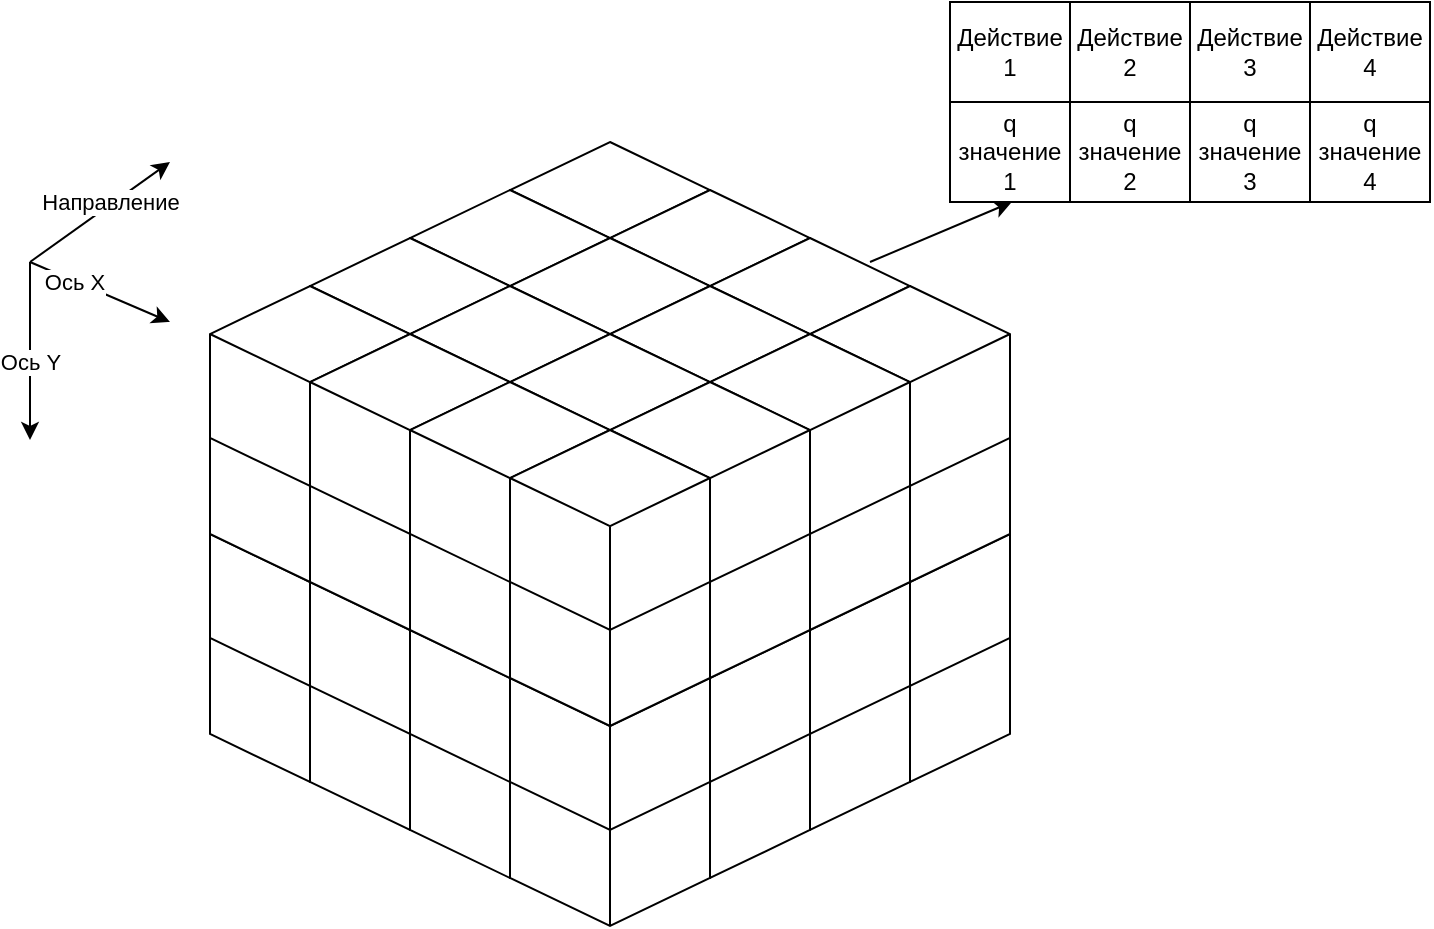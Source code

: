 <mxfile version="13.10.8" type="device"><diagram id="5wMaIEt6gfRIPW4_7GEn" name="Page-1"><mxGraphModel dx="2062" dy="1098" grid="1" gridSize="10" guides="1" tooltips="1" connect="1" arrows="1" fold="1" page="1" pageScale="1" pageWidth="827" pageHeight="1169" math="0" shadow="0"><root><mxCell id="0"/><mxCell id="1" parent="0"/><mxCell id="0q9yESuhhGGa_tnWwofw-69" value="" style="group" vertex="1" connectable="0" parent="1"><mxGeometry x="180" y="140" width="400" height="392" as="geometry"/></mxCell><mxCell id="0q9yESuhhGGa_tnWwofw-4" value="" style="whiteSpace=wrap;html=1;shape=mxgraph.basic.isocube;isoAngle=15;" vertex="1" parent="0q9yESuhhGGa_tnWwofw-69"><mxGeometry x="150" y="148" width="100" height="100" as="geometry"/></mxCell><mxCell id="0q9yESuhhGGa_tnWwofw-3" value="" style="whiteSpace=wrap;html=1;shape=mxgraph.basic.isocube;isoAngle=15;" vertex="1" parent="0q9yESuhhGGa_tnWwofw-69"><mxGeometry x="100" y="172" width="100" height="100" as="geometry"/></mxCell><mxCell id="0q9yESuhhGGa_tnWwofw-2" value="" style="whiteSpace=wrap;html=1;shape=mxgraph.basic.isocube;isoAngle=15;" vertex="1" parent="0q9yESuhhGGa_tnWwofw-69"><mxGeometry x="50" y="196" width="100" height="100" as="geometry"/></mxCell><mxCell id="0q9yESuhhGGa_tnWwofw-1" value="" style="whiteSpace=wrap;html=1;shape=mxgraph.basic.isocube;isoAngle=15;" vertex="1" parent="0q9yESuhhGGa_tnWwofw-69"><mxGeometry y="220" width="100" height="100" as="geometry"/></mxCell><mxCell id="0q9yESuhhGGa_tnWwofw-5" value="" style="whiteSpace=wrap;html=1;shape=mxgraph.basic.isocube;isoAngle=15;" vertex="1" parent="0q9yESuhhGGa_tnWwofw-69"><mxGeometry x="200" y="172" width="100" height="100" as="geometry"/></mxCell><mxCell id="0q9yESuhhGGa_tnWwofw-6" value="" style="whiteSpace=wrap;html=1;shape=mxgraph.basic.isocube;isoAngle=15;" vertex="1" parent="0q9yESuhhGGa_tnWwofw-69"><mxGeometry x="150" y="196" width="100" height="100" as="geometry"/></mxCell><mxCell id="0q9yESuhhGGa_tnWwofw-7" value="" style="whiteSpace=wrap;html=1;shape=mxgraph.basic.isocube;isoAngle=15;" vertex="1" parent="0q9yESuhhGGa_tnWwofw-69"><mxGeometry x="100" y="220" width="100" height="100" as="geometry"/></mxCell><mxCell id="0q9yESuhhGGa_tnWwofw-8" value="" style="whiteSpace=wrap;html=1;shape=mxgraph.basic.isocube;isoAngle=15;" vertex="1" parent="0q9yESuhhGGa_tnWwofw-69"><mxGeometry x="50" y="244" width="100" height="100" as="geometry"/></mxCell><mxCell id="0q9yESuhhGGa_tnWwofw-9" value="" style="whiteSpace=wrap;html=1;shape=mxgraph.basic.isocube;isoAngle=15;" vertex="1" parent="0q9yESuhhGGa_tnWwofw-69"><mxGeometry x="250" y="196" width="100" height="100" as="geometry"/></mxCell><mxCell id="0q9yESuhhGGa_tnWwofw-10" value="" style="whiteSpace=wrap;html=1;shape=mxgraph.basic.isocube;isoAngle=15;" vertex="1" parent="0q9yESuhhGGa_tnWwofw-69"><mxGeometry x="200" y="220" width="100" height="100" as="geometry"/></mxCell><mxCell id="0q9yESuhhGGa_tnWwofw-11" value="" style="whiteSpace=wrap;html=1;shape=mxgraph.basic.isocube;isoAngle=15;" vertex="1" parent="0q9yESuhhGGa_tnWwofw-69"><mxGeometry x="150" y="244" width="100" height="100" as="geometry"/></mxCell><mxCell id="0q9yESuhhGGa_tnWwofw-12" value="" style="whiteSpace=wrap;html=1;shape=mxgraph.basic.isocube;isoAngle=15;" vertex="1" parent="0q9yESuhhGGa_tnWwofw-69"><mxGeometry x="100" y="268" width="100" height="100" as="geometry"/></mxCell><mxCell id="0q9yESuhhGGa_tnWwofw-13" value="" style="whiteSpace=wrap;html=1;shape=mxgraph.basic.isocube;isoAngle=15;" vertex="1" parent="0q9yESuhhGGa_tnWwofw-69"><mxGeometry x="300" y="220" width="100" height="100" as="geometry"/></mxCell><mxCell id="0q9yESuhhGGa_tnWwofw-14" value="" style="whiteSpace=wrap;html=1;shape=mxgraph.basic.isocube;isoAngle=15;" vertex="1" parent="0q9yESuhhGGa_tnWwofw-69"><mxGeometry x="250" y="244" width="100" height="100" as="geometry"/></mxCell><mxCell id="0q9yESuhhGGa_tnWwofw-15" value="" style="whiteSpace=wrap;html=1;shape=mxgraph.basic.isocube;isoAngle=15;" vertex="1" parent="0q9yESuhhGGa_tnWwofw-69"><mxGeometry x="200" y="268" width="100" height="100" as="geometry"/></mxCell><mxCell id="0q9yESuhhGGa_tnWwofw-16" value="" style="whiteSpace=wrap;html=1;shape=mxgraph.basic.isocube;isoAngle=15;" vertex="1" parent="0q9yESuhhGGa_tnWwofw-69"><mxGeometry x="150" y="292" width="100" height="100" as="geometry"/></mxCell><mxCell id="0q9yESuhhGGa_tnWwofw-21" value="" style="whiteSpace=wrap;html=1;shape=mxgraph.basic.isocube;isoAngle=15;" vertex="1" parent="0q9yESuhhGGa_tnWwofw-69"><mxGeometry x="150" y="100" width="100" height="100" as="geometry"/></mxCell><mxCell id="0q9yESuhhGGa_tnWwofw-22" value="" style="whiteSpace=wrap;html=1;shape=mxgraph.basic.isocube;isoAngle=15;" vertex="1" parent="0q9yESuhhGGa_tnWwofw-69"><mxGeometry x="100" y="124" width="100" height="100" as="geometry"/></mxCell><mxCell id="0q9yESuhhGGa_tnWwofw-23" value="" style="whiteSpace=wrap;html=1;shape=mxgraph.basic.isocube;isoAngle=15;" vertex="1" parent="0q9yESuhhGGa_tnWwofw-69"><mxGeometry x="50" y="148" width="100" height="100" as="geometry"/></mxCell><mxCell id="0q9yESuhhGGa_tnWwofw-24" value="" style="whiteSpace=wrap;html=1;shape=mxgraph.basic.isocube;isoAngle=15;" vertex="1" parent="0q9yESuhhGGa_tnWwofw-69"><mxGeometry y="172" width="100" height="100" as="geometry"/></mxCell><mxCell id="0q9yESuhhGGa_tnWwofw-25" value="" style="whiteSpace=wrap;html=1;shape=mxgraph.basic.isocube;isoAngle=15;" vertex="1" parent="0q9yESuhhGGa_tnWwofw-69"><mxGeometry x="200" y="124" width="100" height="100" as="geometry"/></mxCell><mxCell id="0q9yESuhhGGa_tnWwofw-26" value="" style="whiteSpace=wrap;html=1;shape=mxgraph.basic.isocube;isoAngle=15;" vertex="1" parent="0q9yESuhhGGa_tnWwofw-69"><mxGeometry x="150" y="148" width="100" height="100" as="geometry"/></mxCell><mxCell id="0q9yESuhhGGa_tnWwofw-27" value="" style="whiteSpace=wrap;html=1;shape=mxgraph.basic.isocube;isoAngle=15;" vertex="1" parent="0q9yESuhhGGa_tnWwofw-69"><mxGeometry x="100" y="172" width="100" height="100" as="geometry"/></mxCell><mxCell id="0q9yESuhhGGa_tnWwofw-28" value="" style="whiteSpace=wrap;html=1;shape=mxgraph.basic.isocube;isoAngle=15;" vertex="1" parent="0q9yESuhhGGa_tnWwofw-69"><mxGeometry x="50" y="196" width="100" height="100" as="geometry"/></mxCell><mxCell id="0q9yESuhhGGa_tnWwofw-29" value="" style="whiteSpace=wrap;html=1;shape=mxgraph.basic.isocube;isoAngle=15;" vertex="1" parent="0q9yESuhhGGa_tnWwofw-69"><mxGeometry x="250" y="148" width="100" height="100" as="geometry"/></mxCell><mxCell id="0q9yESuhhGGa_tnWwofw-30" value="" style="whiteSpace=wrap;html=1;shape=mxgraph.basic.isocube;isoAngle=15;" vertex="1" parent="0q9yESuhhGGa_tnWwofw-69"><mxGeometry x="200" y="172" width="100" height="100" as="geometry"/></mxCell><mxCell id="0q9yESuhhGGa_tnWwofw-31" value="" style="whiteSpace=wrap;html=1;shape=mxgraph.basic.isocube;isoAngle=15;" vertex="1" parent="0q9yESuhhGGa_tnWwofw-69"><mxGeometry x="150" y="196" width="100" height="100" as="geometry"/></mxCell><mxCell id="0q9yESuhhGGa_tnWwofw-32" value="" style="whiteSpace=wrap;html=1;shape=mxgraph.basic.isocube;isoAngle=15;" vertex="1" parent="0q9yESuhhGGa_tnWwofw-69"><mxGeometry x="100" y="220" width="100" height="100" as="geometry"/></mxCell><mxCell id="0q9yESuhhGGa_tnWwofw-33" value="" style="whiteSpace=wrap;html=1;shape=mxgraph.basic.isocube;isoAngle=15;" vertex="1" parent="0q9yESuhhGGa_tnWwofw-69"><mxGeometry x="300" y="172" width="100" height="100" as="geometry"/></mxCell><mxCell id="0q9yESuhhGGa_tnWwofw-34" value="" style="whiteSpace=wrap;html=1;shape=mxgraph.basic.isocube;isoAngle=15;" vertex="1" parent="0q9yESuhhGGa_tnWwofw-69"><mxGeometry x="250" y="196" width="100" height="100" as="geometry"/></mxCell><mxCell id="0q9yESuhhGGa_tnWwofw-35" value="" style="whiteSpace=wrap;html=1;shape=mxgraph.basic.isocube;isoAngle=15;" vertex="1" parent="0q9yESuhhGGa_tnWwofw-69"><mxGeometry x="200" y="220" width="100" height="100" as="geometry"/></mxCell><mxCell id="0q9yESuhhGGa_tnWwofw-36" value="" style="whiteSpace=wrap;html=1;shape=mxgraph.basic.isocube;isoAngle=15;" vertex="1" parent="0q9yESuhhGGa_tnWwofw-69"><mxGeometry x="150" y="244" width="100" height="100" as="geometry"/></mxCell><mxCell id="0q9yESuhhGGa_tnWwofw-37" value="" style="whiteSpace=wrap;html=1;shape=mxgraph.basic.isocube;isoAngle=15;" vertex="1" parent="0q9yESuhhGGa_tnWwofw-69"><mxGeometry x="150" y="48" width="100" height="100" as="geometry"/></mxCell><mxCell id="0q9yESuhhGGa_tnWwofw-38" value="" style="whiteSpace=wrap;html=1;shape=mxgraph.basic.isocube;isoAngle=15;" vertex="1" parent="0q9yESuhhGGa_tnWwofw-69"><mxGeometry x="100" y="72" width="100" height="100" as="geometry"/></mxCell><mxCell id="0q9yESuhhGGa_tnWwofw-39" value="" style="whiteSpace=wrap;html=1;shape=mxgraph.basic.isocube;isoAngle=15;" vertex="1" parent="0q9yESuhhGGa_tnWwofw-69"><mxGeometry x="50" y="96" width="100" height="100" as="geometry"/></mxCell><mxCell id="0q9yESuhhGGa_tnWwofw-40" value="" style="whiteSpace=wrap;html=1;shape=mxgraph.basic.isocube;isoAngle=15;" vertex="1" parent="0q9yESuhhGGa_tnWwofw-69"><mxGeometry y="120" width="100" height="100" as="geometry"/></mxCell><mxCell id="0q9yESuhhGGa_tnWwofw-41" value="" style="whiteSpace=wrap;html=1;shape=mxgraph.basic.isocube;isoAngle=15;" vertex="1" parent="0q9yESuhhGGa_tnWwofw-69"><mxGeometry x="200" y="72" width="100" height="100" as="geometry"/></mxCell><mxCell id="0q9yESuhhGGa_tnWwofw-42" value="" style="whiteSpace=wrap;html=1;shape=mxgraph.basic.isocube;isoAngle=15;" vertex="1" parent="0q9yESuhhGGa_tnWwofw-69"><mxGeometry x="150" y="96" width="100" height="100" as="geometry"/></mxCell><mxCell id="0q9yESuhhGGa_tnWwofw-43" value="" style="whiteSpace=wrap;html=1;shape=mxgraph.basic.isocube;isoAngle=15;" vertex="1" parent="0q9yESuhhGGa_tnWwofw-69"><mxGeometry x="100" y="120" width="100" height="100" as="geometry"/></mxCell><mxCell id="0q9yESuhhGGa_tnWwofw-44" value="" style="whiteSpace=wrap;html=1;shape=mxgraph.basic.isocube;isoAngle=15;" vertex="1" parent="0q9yESuhhGGa_tnWwofw-69"><mxGeometry x="50" y="144" width="100" height="100" as="geometry"/></mxCell><mxCell id="0q9yESuhhGGa_tnWwofw-45" value="" style="whiteSpace=wrap;html=1;shape=mxgraph.basic.isocube;isoAngle=15;" vertex="1" parent="0q9yESuhhGGa_tnWwofw-69"><mxGeometry x="250" y="96" width="100" height="100" as="geometry"/></mxCell><mxCell id="0q9yESuhhGGa_tnWwofw-46" value="" style="whiteSpace=wrap;html=1;shape=mxgraph.basic.isocube;isoAngle=15;" vertex="1" parent="0q9yESuhhGGa_tnWwofw-69"><mxGeometry x="200" y="120" width="100" height="100" as="geometry"/></mxCell><mxCell id="0q9yESuhhGGa_tnWwofw-47" value="" style="whiteSpace=wrap;html=1;shape=mxgraph.basic.isocube;isoAngle=15;" vertex="1" parent="0q9yESuhhGGa_tnWwofw-69"><mxGeometry x="150" y="144" width="100" height="100" as="geometry"/></mxCell><mxCell id="0q9yESuhhGGa_tnWwofw-48" value="" style="whiteSpace=wrap;html=1;shape=mxgraph.basic.isocube;isoAngle=15;" vertex="1" parent="0q9yESuhhGGa_tnWwofw-69"><mxGeometry x="100" y="168" width="100" height="100" as="geometry"/></mxCell><mxCell id="0q9yESuhhGGa_tnWwofw-49" value="" style="whiteSpace=wrap;html=1;shape=mxgraph.basic.isocube;isoAngle=15;" vertex="1" parent="0q9yESuhhGGa_tnWwofw-69"><mxGeometry x="300" y="120" width="100" height="100" as="geometry"/></mxCell><mxCell id="0q9yESuhhGGa_tnWwofw-50" value="" style="whiteSpace=wrap;html=1;shape=mxgraph.basic.isocube;isoAngle=15;" vertex="1" parent="0q9yESuhhGGa_tnWwofw-69"><mxGeometry x="250" y="144" width="100" height="100" as="geometry"/></mxCell><mxCell id="0q9yESuhhGGa_tnWwofw-51" value="" style="whiteSpace=wrap;html=1;shape=mxgraph.basic.isocube;isoAngle=15;" vertex="1" parent="0q9yESuhhGGa_tnWwofw-69"><mxGeometry x="200" y="168" width="100" height="100" as="geometry"/></mxCell><mxCell id="0q9yESuhhGGa_tnWwofw-52" value="" style="whiteSpace=wrap;html=1;shape=mxgraph.basic.isocube;isoAngle=15;" vertex="1" parent="0q9yESuhhGGa_tnWwofw-69"><mxGeometry x="150" y="192" width="100" height="100" as="geometry"/></mxCell><mxCell id="0q9yESuhhGGa_tnWwofw-53" value="" style="whiteSpace=wrap;html=1;shape=mxgraph.basic.isocube;isoAngle=15;" vertex="1" parent="0q9yESuhhGGa_tnWwofw-69"><mxGeometry x="150" width="100" height="100" as="geometry"/></mxCell><mxCell id="0q9yESuhhGGa_tnWwofw-54" value="" style="whiteSpace=wrap;html=1;shape=mxgraph.basic.isocube;isoAngle=15;" vertex="1" parent="0q9yESuhhGGa_tnWwofw-69"><mxGeometry x="100" y="24" width="100" height="100" as="geometry"/></mxCell><mxCell id="0q9yESuhhGGa_tnWwofw-55" value="" style="whiteSpace=wrap;html=1;shape=mxgraph.basic.isocube;isoAngle=15;" vertex="1" parent="0q9yESuhhGGa_tnWwofw-69"><mxGeometry x="50" y="48" width="100" height="100" as="geometry"/></mxCell><mxCell id="0q9yESuhhGGa_tnWwofw-56" value="" style="whiteSpace=wrap;html=1;shape=mxgraph.basic.isocube;isoAngle=15;" vertex="1" parent="0q9yESuhhGGa_tnWwofw-69"><mxGeometry y="72" width="100" height="100" as="geometry"/></mxCell><mxCell id="0q9yESuhhGGa_tnWwofw-57" value="" style="whiteSpace=wrap;html=1;shape=mxgraph.basic.isocube;isoAngle=15;" vertex="1" parent="0q9yESuhhGGa_tnWwofw-69"><mxGeometry x="200" y="24" width="100" height="100" as="geometry"/></mxCell><mxCell id="0q9yESuhhGGa_tnWwofw-58" value="" style="whiteSpace=wrap;html=1;shape=mxgraph.basic.isocube;isoAngle=15;" vertex="1" parent="0q9yESuhhGGa_tnWwofw-69"><mxGeometry x="150" y="48" width="100" height="100" as="geometry"/></mxCell><mxCell id="0q9yESuhhGGa_tnWwofw-59" value="" style="whiteSpace=wrap;html=1;shape=mxgraph.basic.isocube;isoAngle=15;" vertex="1" parent="0q9yESuhhGGa_tnWwofw-69"><mxGeometry x="100" y="72" width="100" height="100" as="geometry"/></mxCell><mxCell id="0q9yESuhhGGa_tnWwofw-60" value="" style="whiteSpace=wrap;html=1;shape=mxgraph.basic.isocube;isoAngle=15;" vertex="1" parent="0q9yESuhhGGa_tnWwofw-69"><mxGeometry x="50" y="96" width="100" height="100" as="geometry"/></mxCell><mxCell id="0q9yESuhhGGa_tnWwofw-61" value="" style="whiteSpace=wrap;html=1;shape=mxgraph.basic.isocube;isoAngle=15;" vertex="1" parent="0q9yESuhhGGa_tnWwofw-69"><mxGeometry x="250" y="48" width="100" height="100" as="geometry"/></mxCell><mxCell id="0q9yESuhhGGa_tnWwofw-62" value="" style="whiteSpace=wrap;html=1;shape=mxgraph.basic.isocube;isoAngle=15;" vertex="1" parent="0q9yESuhhGGa_tnWwofw-69"><mxGeometry x="200" y="72" width="100" height="100" as="geometry"/></mxCell><mxCell id="0q9yESuhhGGa_tnWwofw-63" value="" style="whiteSpace=wrap;html=1;shape=mxgraph.basic.isocube;isoAngle=15;" vertex="1" parent="0q9yESuhhGGa_tnWwofw-69"><mxGeometry x="150" y="96" width="100" height="100" as="geometry"/></mxCell><mxCell id="0q9yESuhhGGa_tnWwofw-64" value="" style="whiteSpace=wrap;html=1;shape=mxgraph.basic.isocube;isoAngle=15;" vertex="1" parent="0q9yESuhhGGa_tnWwofw-69"><mxGeometry x="100" y="120" width="100" height="100" as="geometry"/></mxCell><mxCell id="0q9yESuhhGGa_tnWwofw-65" value="" style="whiteSpace=wrap;html=1;shape=mxgraph.basic.isocube;isoAngle=15;" vertex="1" parent="0q9yESuhhGGa_tnWwofw-69"><mxGeometry x="300" y="72" width="100" height="100" as="geometry"/></mxCell><mxCell id="0q9yESuhhGGa_tnWwofw-66" value="" style="whiteSpace=wrap;html=1;shape=mxgraph.basic.isocube;isoAngle=15;" vertex="1" parent="0q9yESuhhGGa_tnWwofw-69"><mxGeometry x="250" y="96" width="100" height="100" as="geometry"/></mxCell><mxCell id="0q9yESuhhGGa_tnWwofw-67" value="" style="whiteSpace=wrap;html=1;shape=mxgraph.basic.isocube;isoAngle=15;" vertex="1" parent="0q9yESuhhGGa_tnWwofw-69"><mxGeometry x="200" y="120" width="100" height="100" as="geometry"/></mxCell><mxCell id="0q9yESuhhGGa_tnWwofw-68" value="" style="whiteSpace=wrap;html=1;shape=mxgraph.basic.isocube;isoAngle=15;" vertex="1" parent="0q9yESuhhGGa_tnWwofw-69"><mxGeometry x="150" y="144" width="100" height="100" as="geometry"/></mxCell><mxCell id="0q9yESuhhGGa_tnWwofw-70" value="" style="endArrow=classic;html=1;" edge="1" parent="1"><mxGeometry width="50" height="50" relative="1" as="geometry"><mxPoint x="90" y="200" as="sourcePoint"/><mxPoint x="90" y="289" as="targetPoint"/></mxGeometry></mxCell><mxCell id="0q9yESuhhGGa_tnWwofw-87" value="" style="endArrow=classic;html=1;" edge="1" parent="1"><mxGeometry width="50" height="50" relative="1" as="geometry"><mxPoint x="90" y="200" as="sourcePoint"/><mxPoint x="160" y="230" as="targetPoint"/></mxGeometry></mxCell><mxCell id="0q9yESuhhGGa_tnWwofw-91" value="Ось X&lt;span style=&quot;color: rgba(0 , 0 , 0 , 0) ; font-family: monospace ; font-size: 0px ; background-color: rgb(248 , 249 , 250)&quot;&gt;%3CmxGraphModel%3E%3Croot%3E%3CmxCell%20id%3D%220%22%2F%3E%3CmxCell%20id%3D%221%22%20parent%3D%220%22%2F%3E%3CmxCell%20id%3D%222%22%20value%3D%22%22%20style%3D%22endArrow%3Dclassic%3Bhtml%3D1%3B%22%20edge%3D%221%22%20parent%3D%221%22%3E%3CmxGeometry%20width%3D%2250%22%20height%3D%2250%22%20relative%3D%221%22%20as%3D%22geometry%22%3E%3CmxPoint%20x%3D%22150%22%20y%3D%22230%22%20as%3D%22sourcePoint%22%2F%3E%3CmxPoint%20x%3D%22150%22%20y%3D%22440%22%20as%3D%22targetPoint%22%2F%3E%3C%2FmxGeometry%3E%3C%2FmxCell%3E%3C%2Froot%3E%3C%2FmxGraphModel%3E&lt;/span&gt;" style="edgeLabel;html=1;align=center;verticalAlign=middle;resizable=0;points=[];" vertex="1" connectable="0" parent="0q9yESuhhGGa_tnWwofw-87"><mxGeometry x="-0.387" y="1" relative="1" as="geometry"><mxPoint y="1" as="offset"/></mxGeometry></mxCell><mxCell id="0q9yESuhhGGa_tnWwofw-88" value="" style="endArrow=classic;html=1;" edge="1" parent="1"><mxGeometry width="50" height="50" relative="1" as="geometry"><mxPoint x="90" y="200" as="sourcePoint"/><mxPoint x="160" y="150" as="targetPoint"/></mxGeometry></mxCell><mxCell id="0q9yESuhhGGa_tnWwofw-90" value="Направление" style="edgeLabel;html=1;align=center;verticalAlign=middle;resizable=0;points=[];" vertex="1" connectable="0" parent="0q9yESuhhGGa_tnWwofw-88"><mxGeometry x="0.436" y="-1" relative="1" as="geometry"><mxPoint x="-11.03" y="5.22" as="offset"/></mxGeometry></mxCell><mxCell id="0q9yESuhhGGa_tnWwofw-92" value="Ось Y&lt;span style=&quot;color: rgba(0 , 0 , 0 , 0) ; font-family: monospace ; font-size: 0px ; background-color: rgb(248 , 249 , 250)&quot;&gt;%3CmxGraphModel%3E%3Croot%3E%3CmxCell%20id%3D%220%22%2F%3E%3CmxCell%20id%3D%221%22%20parent%3D%220%22%2F%3E%3CmxCell%20id%3D%222%22%20value%3D%22%22%20style%3D%22endArrow%3Dclassic%3Bhtml%3D1%3B%22%20edge%3D%221%22%20parent%3D%221%22%3E%3CmxGeometry%20width%3D%2250%22%20height%3D%2250%22%20relative%3D%221%22%20as%3D%22geometry%22%3E%3CmxPoint%20x%3D%22150%22%20y%3D%22230%22%20as%3D%22sourcePoint%22%2F%3E%3CmxPoint%20x%3D%22150%22%20y%3D%22440%22%20as%3D%22targetPoint%22%2F%3E%3C%2FmxGeometry%3E%3C%2FmxCell%3E%3C%2Froot%3E%3C%2FmxGraphModel%3&lt;/span&gt;" style="edgeLabel;html=1;align=center;verticalAlign=middle;resizable=0;points=[];" vertex="1" connectable="0" parent="1"><mxGeometry x="90.004" y="250.001" as="geometry"/></mxCell><mxCell id="0q9yESuhhGGa_tnWwofw-93" value="" style="endArrow=classic;html=1;" edge="1" parent="1" target="0q9yESuhhGGa_tnWwofw-99"><mxGeometry width="50" height="50" relative="1" as="geometry"><mxPoint x="510" y="200" as="sourcePoint"/><mxPoint x="660" y="170" as="targetPoint"/></mxGeometry></mxCell><mxCell id="0q9yESuhhGGa_tnWwofw-166" value="" style="group" vertex="1" connectable="0" parent="1"><mxGeometry x="550" y="70" width="240" height="100" as="geometry"/></mxCell><mxCell id="0q9yESuhhGGa_tnWwofw-138" value="" style="shape=table;html=1;whiteSpace=wrap;startSize=0;container=1;collapsible=0;childLayout=tableLayout;" vertex="1" parent="0q9yESuhhGGa_tnWwofw-166"><mxGeometry x="60" width="180" height="100" as="geometry"/></mxCell><mxCell id="0q9yESuhhGGa_tnWwofw-139" value="" style="shape=partialRectangle;html=1;whiteSpace=wrap;collapsible=0;dropTarget=0;pointerEvents=0;fillColor=none;top=0;left=0;bottom=0;right=0;points=[[0,0.5],[1,0.5]];portConstraint=eastwest;" vertex="1" parent="0q9yESuhhGGa_tnWwofw-138"><mxGeometry width="180" height="50" as="geometry"/></mxCell><mxCell id="0q9yESuhhGGa_tnWwofw-140" value="" style="shape=partialRectangle;html=1;whiteSpace=wrap;connectable=0;fillColor=none;top=0;left=0;bottom=0;right=0;overflow=hidden;" vertex="1" parent="0q9yESuhhGGa_tnWwofw-139"><mxGeometry width="60" height="50" as="geometry"/></mxCell><mxCell id="0q9yESuhhGGa_tnWwofw-141" value="" style="shape=partialRectangle;html=1;whiteSpace=wrap;connectable=0;fillColor=none;top=0;left=0;bottom=0;right=0;overflow=hidden;" vertex="1" parent="0q9yESuhhGGa_tnWwofw-139"><mxGeometry x="60" width="60" height="50" as="geometry"/></mxCell><mxCell id="0q9yESuhhGGa_tnWwofw-142" value="&lt;span&gt;Действие 4&lt;/span&gt;" style="shape=partialRectangle;html=1;whiteSpace=wrap;connectable=0;fillColor=none;top=0;left=0;bottom=0;right=0;overflow=hidden;" vertex="1" parent="0q9yESuhhGGa_tnWwofw-139"><mxGeometry x="120" width="60" height="50" as="geometry"/></mxCell><mxCell id="0q9yESuhhGGa_tnWwofw-143" value="" style="shape=partialRectangle;html=1;whiteSpace=wrap;collapsible=0;dropTarget=0;pointerEvents=0;fillColor=none;top=0;left=0;bottom=0;right=0;points=[[0,0.5],[1,0.5]];portConstraint=eastwest;" vertex="1" parent="0q9yESuhhGGa_tnWwofw-138"><mxGeometry y="50" width="180" height="50" as="geometry"/></mxCell><mxCell id="0q9yESuhhGGa_tnWwofw-144" value="" style="shape=partialRectangle;html=1;whiteSpace=wrap;connectable=0;fillColor=none;top=0;left=0;bottom=0;right=0;overflow=hidden;" vertex="1" parent="0q9yESuhhGGa_tnWwofw-143"><mxGeometry width="60" height="50" as="geometry"/></mxCell><mxCell id="0q9yESuhhGGa_tnWwofw-145" value="" style="shape=partialRectangle;html=1;whiteSpace=wrap;connectable=0;fillColor=none;top=0;left=0;bottom=0;right=0;overflow=hidden;" vertex="1" parent="0q9yESuhhGGa_tnWwofw-143"><mxGeometry x="60" width="60" height="50" as="geometry"/></mxCell><mxCell id="0q9yESuhhGGa_tnWwofw-146" value="&lt;span&gt;q значение 4&lt;/span&gt;" style="shape=partialRectangle;html=1;whiteSpace=wrap;connectable=0;fillColor=none;top=0;left=0;bottom=0;right=0;overflow=hidden;" vertex="1" parent="0q9yESuhhGGa_tnWwofw-143"><mxGeometry x="120" width="60" height="50" as="geometry"/></mxCell><mxCell id="0q9yESuhhGGa_tnWwofw-94" value="" style="shape=table;html=1;whiteSpace=wrap;startSize=0;container=1;collapsible=0;childLayout=tableLayout;" vertex="1" parent="0q9yESuhhGGa_tnWwofw-166"><mxGeometry width="180" height="100" as="geometry"/></mxCell><mxCell id="0q9yESuhhGGa_tnWwofw-95" value="" style="shape=partialRectangle;html=1;whiteSpace=wrap;collapsible=0;dropTarget=0;pointerEvents=0;fillColor=none;top=0;left=0;bottom=0;right=0;points=[[0,0.5],[1,0.5]];portConstraint=eastwest;" vertex="1" parent="0q9yESuhhGGa_tnWwofw-94"><mxGeometry width="180" height="50" as="geometry"/></mxCell><mxCell id="0q9yESuhhGGa_tnWwofw-96" value="Действие 1" style="shape=partialRectangle;html=1;whiteSpace=wrap;connectable=0;fillColor=none;top=0;left=0;bottom=0;right=0;overflow=hidden;" vertex="1" parent="0q9yESuhhGGa_tnWwofw-95"><mxGeometry width="60" height="50" as="geometry"/></mxCell><mxCell id="0q9yESuhhGGa_tnWwofw-97" value="&lt;span&gt;Действие 2&lt;/span&gt;" style="shape=partialRectangle;html=1;whiteSpace=wrap;connectable=0;fillColor=none;top=0;left=0;bottom=0;right=0;overflow=hidden;" vertex="1" parent="0q9yESuhhGGa_tnWwofw-95"><mxGeometry x="60" width="60" height="50" as="geometry"/></mxCell><mxCell id="0q9yESuhhGGa_tnWwofw-98" value="&lt;span&gt;Действие 3&lt;/span&gt;" style="shape=partialRectangle;html=1;whiteSpace=wrap;connectable=0;fillColor=none;top=0;left=0;bottom=0;right=0;overflow=hidden;" vertex="1" parent="0q9yESuhhGGa_tnWwofw-95"><mxGeometry x="120" width="60" height="50" as="geometry"/></mxCell><mxCell id="0q9yESuhhGGa_tnWwofw-99" value="" style="shape=partialRectangle;html=1;whiteSpace=wrap;collapsible=0;dropTarget=0;pointerEvents=0;fillColor=none;top=0;left=0;bottom=0;right=0;points=[[0,0.5],[1,0.5]];portConstraint=eastwest;" vertex="1" parent="0q9yESuhhGGa_tnWwofw-94"><mxGeometry y="50" width="180" height="50" as="geometry"/></mxCell><mxCell id="0q9yESuhhGGa_tnWwofw-100" value="q значение 1" style="shape=partialRectangle;html=1;whiteSpace=wrap;connectable=0;fillColor=none;top=0;left=0;bottom=0;right=0;overflow=hidden;" vertex="1" parent="0q9yESuhhGGa_tnWwofw-99"><mxGeometry width="60" height="50" as="geometry"/></mxCell><mxCell id="0q9yESuhhGGa_tnWwofw-101" value="&lt;span&gt;q значение 2&lt;/span&gt;" style="shape=partialRectangle;html=1;whiteSpace=wrap;connectable=0;fillColor=none;top=0;left=0;bottom=0;right=0;overflow=hidden;" vertex="1" parent="0q9yESuhhGGa_tnWwofw-99"><mxGeometry x="60" width="60" height="50" as="geometry"/></mxCell><mxCell id="0q9yESuhhGGa_tnWwofw-102" value="&lt;span&gt;q значение 3&lt;/span&gt;" style="shape=partialRectangle;html=1;whiteSpace=wrap;connectable=0;fillColor=none;top=0;left=0;bottom=0;right=0;overflow=hidden;" vertex="1" parent="0q9yESuhhGGa_tnWwofw-99"><mxGeometry x="120" width="60" height="50" as="geometry"/></mxCell></root></mxGraphModel></diagram></mxfile>
